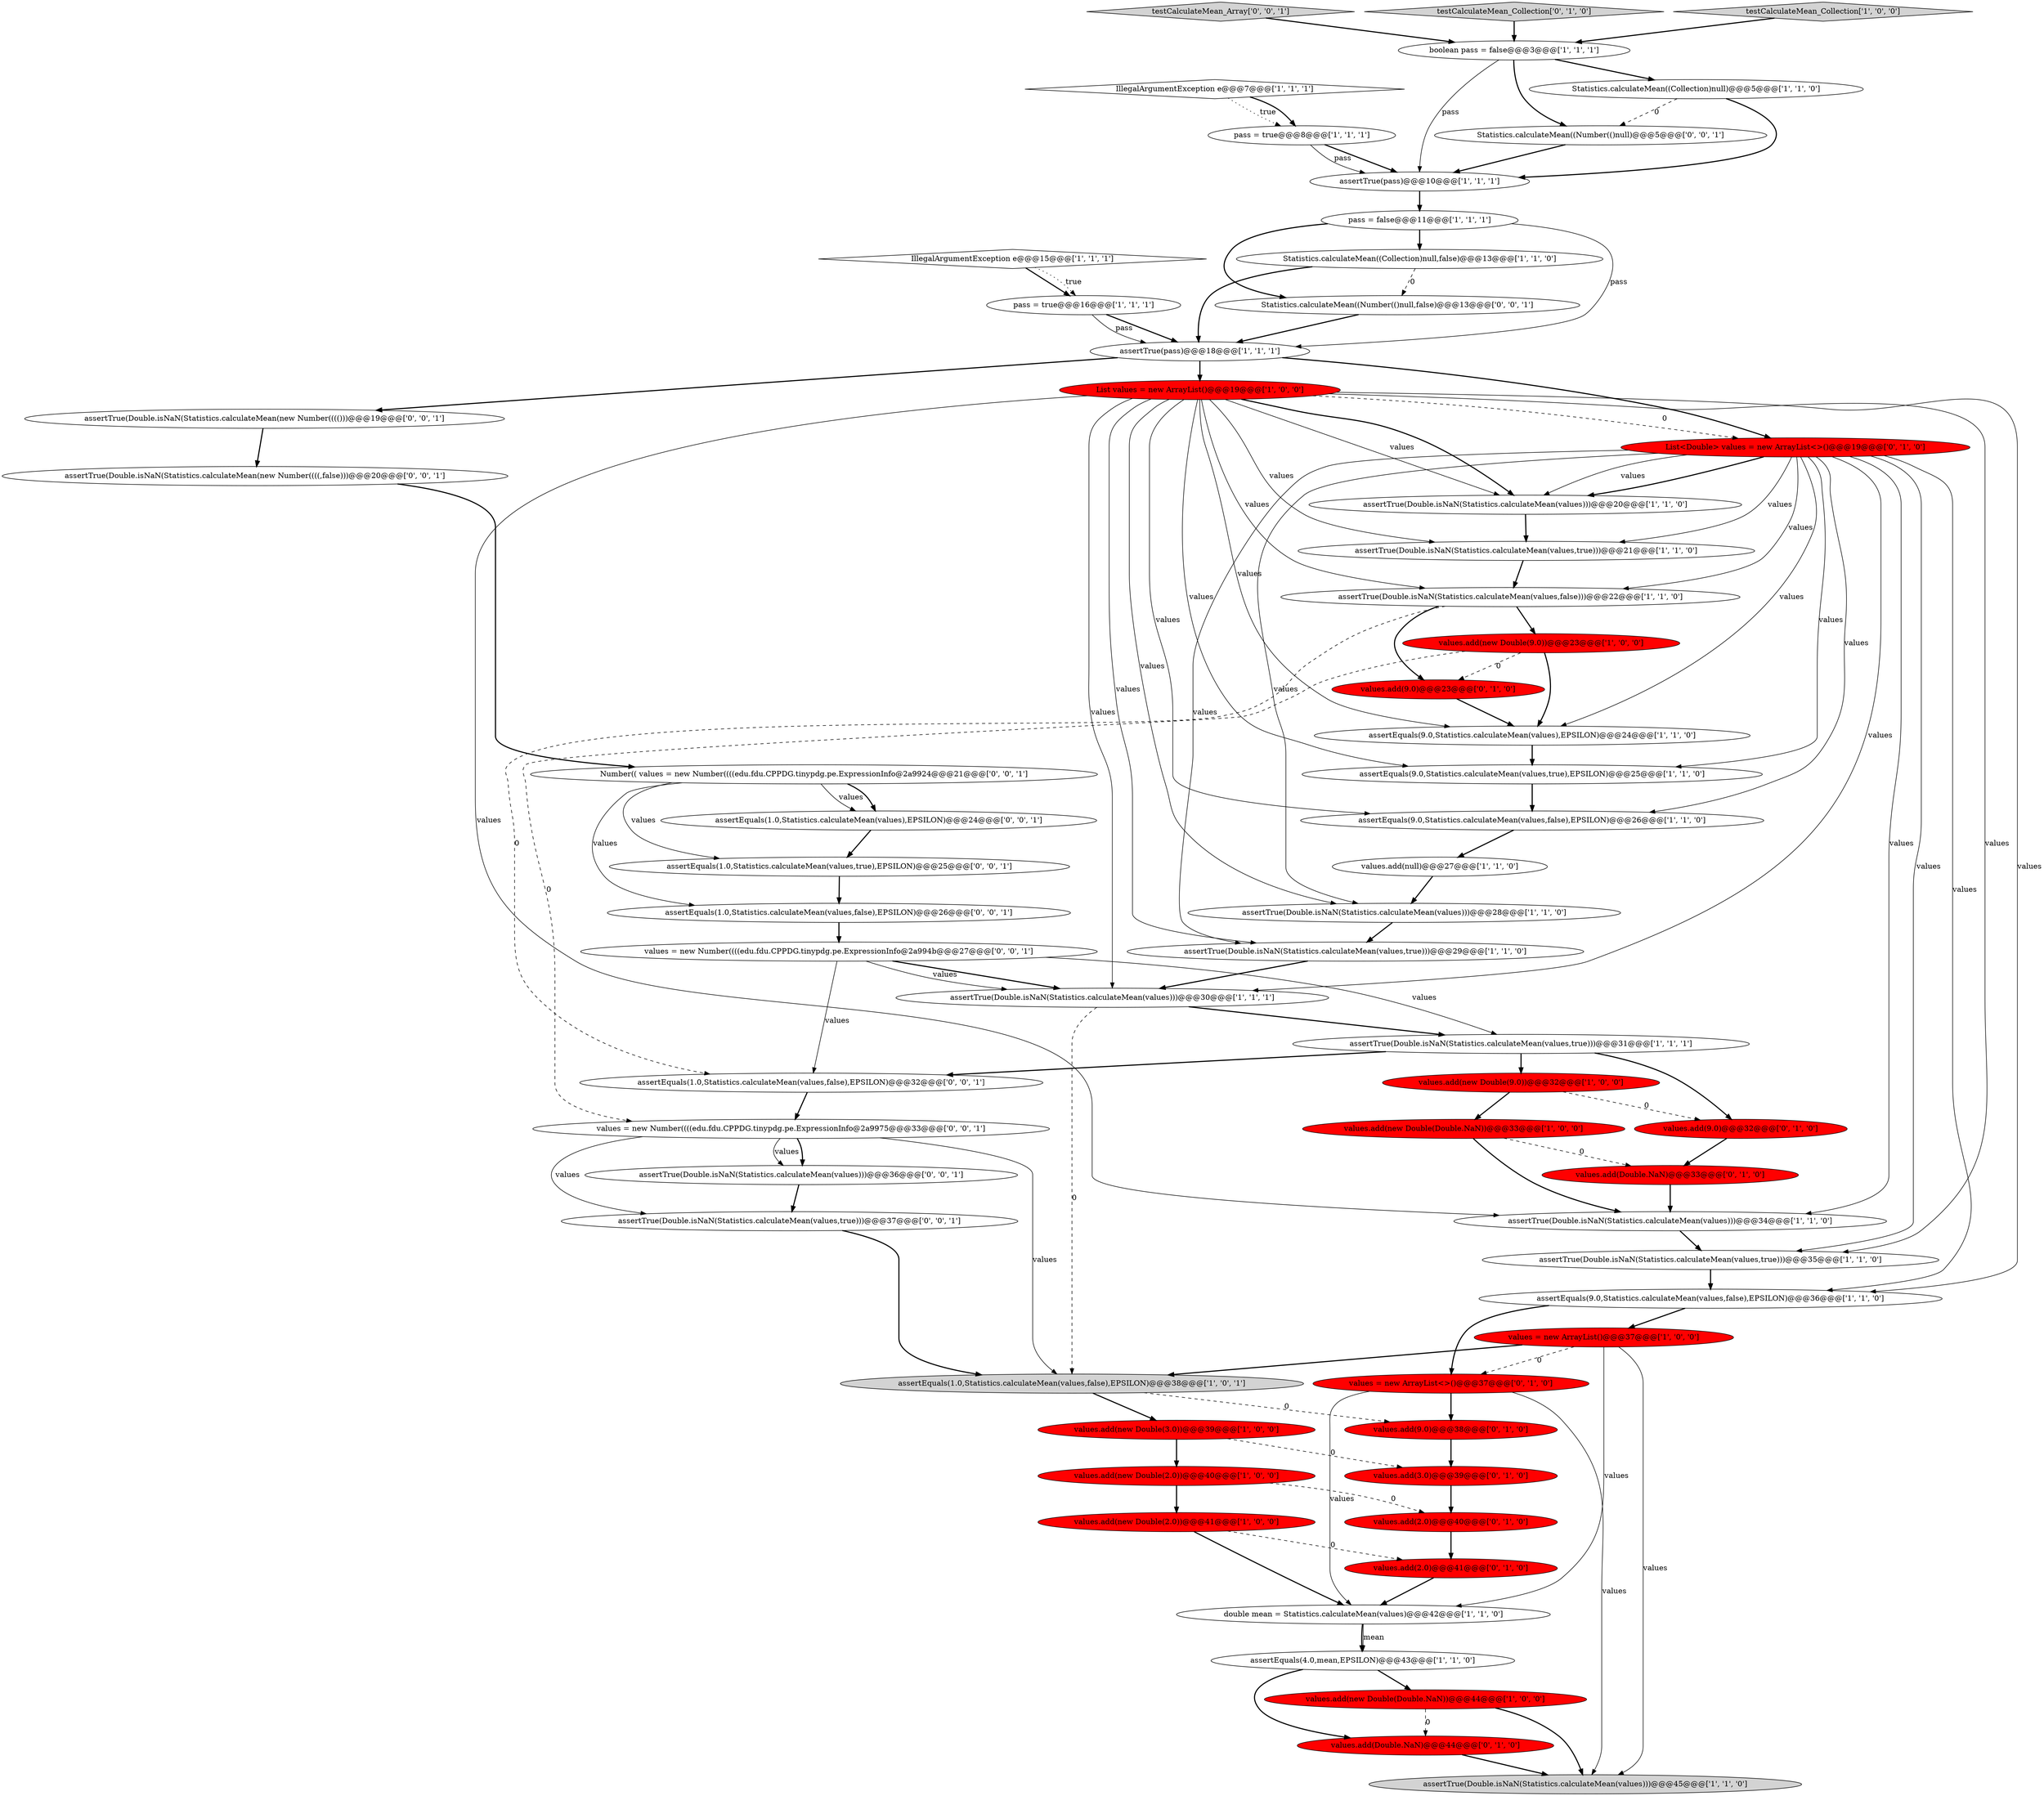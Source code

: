 digraph {
21 [style = filled, label = "pass = false@@@11@@@['1', '1', '1']", fillcolor = white, shape = ellipse image = "AAA0AAABBB1BBB"];
35 [style = filled, label = "values.add(new Double(9.0))@@@32@@@['1', '0', '0']", fillcolor = red, shape = ellipse image = "AAA1AAABBB1BBB"];
0 [style = filled, label = "assertTrue(Double.isNaN(Statistics.calculateMean(values,true)))@@@35@@@['1', '1', '0']", fillcolor = white, shape = ellipse image = "AAA0AAABBB1BBB"];
54 [style = filled, label = "values = new Number((((edu.fdu.CPPDG.tinypdg.pe.ExpressionInfo@2a994b@@@27@@@['0', '0', '1']", fillcolor = white, shape = ellipse image = "AAA0AAABBB3BBB"];
24 [style = filled, label = "values.add(new Double(3.0))@@@39@@@['1', '0', '0']", fillcolor = red, shape = ellipse image = "AAA1AAABBB1BBB"];
56 [style = filled, label = "assertTrue(Double.isNaN(Statistics.calculateMean(values,true)))@@@37@@@['0', '0', '1']", fillcolor = white, shape = ellipse image = "AAA0AAABBB3BBB"];
15 [style = filled, label = "values.add(new Double(2.0))@@@40@@@['1', '0', '0']", fillcolor = red, shape = ellipse image = "AAA1AAABBB1BBB"];
47 [style = filled, label = "values.add(9.0)@@@38@@@['0', '1', '0']", fillcolor = red, shape = ellipse image = "AAA1AAABBB2BBB"];
40 [style = filled, label = "List<Double> values = new ArrayList<>()@@@19@@@['0', '1', '0']", fillcolor = red, shape = ellipse image = "AAA1AAABBB2BBB"];
45 [style = filled, label = "values.add(3.0)@@@39@@@['0', '1', '0']", fillcolor = red, shape = ellipse image = "AAA1AAABBB2BBB"];
31 [style = filled, label = "pass = true@@@8@@@['1', '1', '1']", fillcolor = white, shape = ellipse image = "AAA0AAABBB1BBB"];
51 [style = filled, label = "testCalculateMean_Array['0', '0', '1']", fillcolor = lightgray, shape = diamond image = "AAA0AAABBB3BBB"];
43 [style = filled, label = "values.add(Double.NaN)@@@44@@@['0', '1', '0']", fillcolor = red, shape = ellipse image = "AAA1AAABBB2BBB"];
5 [style = filled, label = "IllegalArgumentException e@@@7@@@['1', '1', '1']", fillcolor = white, shape = diamond image = "AAA0AAABBB1BBB"];
22 [style = filled, label = "assertEquals(9.0,Statistics.calculateMean(values,false),EPSILON)@@@36@@@['1', '1', '0']", fillcolor = white, shape = ellipse image = "AAA0AAABBB1BBB"];
41 [style = filled, label = "values.add(2.0)@@@40@@@['0', '1', '0']", fillcolor = red, shape = ellipse image = "AAA1AAABBB2BBB"];
36 [style = filled, label = "assertEquals(9.0,Statistics.calculateMean(values,true),EPSILON)@@@25@@@['1', '1', '0']", fillcolor = white, shape = ellipse image = "AAA0AAABBB1BBB"];
33 [style = filled, label = "Statistics.calculateMean((Collection)null,false)@@@13@@@['1', '1', '0']", fillcolor = white, shape = ellipse image = "AAA0AAABBB1BBB"];
48 [style = filled, label = "values.add(Double.NaN)@@@33@@@['0', '1', '0']", fillcolor = red, shape = ellipse image = "AAA1AAABBB2BBB"];
42 [style = filled, label = "values.add(2.0)@@@41@@@['0', '1', '0']", fillcolor = red, shape = ellipse image = "AAA1AAABBB2BBB"];
34 [style = filled, label = "assertTrue(Double.isNaN(Statistics.calculateMean(values,true)))@@@29@@@['1', '1', '0']", fillcolor = white, shape = ellipse image = "AAA0AAABBB1BBB"];
18 [style = filled, label = "IllegalArgumentException e@@@15@@@['1', '1', '1']", fillcolor = white, shape = diamond image = "AAA0AAABBB1BBB"];
49 [style = filled, label = "assertEquals(1.0,Statistics.calculateMean(values),EPSILON)@@@24@@@['0', '0', '1']", fillcolor = white, shape = ellipse image = "AAA0AAABBB3BBB"];
29 [style = filled, label = "assertTrue(Double.isNaN(Statistics.calculateMean(values,true)))@@@21@@@['1', '1', '0']", fillcolor = white, shape = ellipse image = "AAA0AAABBB1BBB"];
2 [style = filled, label = "assertTrue(Double.isNaN(Statistics.calculateMean(values)))@@@30@@@['1', '1', '1']", fillcolor = white, shape = ellipse image = "AAA0AAABBB1BBB"];
10 [style = filled, label = "assertTrue(pass)@@@10@@@['1', '1', '1']", fillcolor = white, shape = ellipse image = "AAA0AAABBB1BBB"];
39 [style = filled, label = "values.add(9.0)@@@23@@@['0', '1', '0']", fillcolor = red, shape = ellipse image = "AAA1AAABBB2BBB"];
53 [style = filled, label = "assertTrue(Double.isNaN(Statistics.calculateMean(new Number((((,false)))@@@20@@@['0', '0', '1']", fillcolor = white, shape = ellipse image = "AAA0AAABBB3BBB"];
55 [style = filled, label = "assertEquals(1.0,Statistics.calculateMean(values,false),EPSILON)@@@26@@@['0', '0', '1']", fillcolor = white, shape = ellipse image = "AAA0AAABBB3BBB"];
9 [style = filled, label = "List values = new ArrayList()@@@19@@@['1', '0', '0']", fillcolor = red, shape = ellipse image = "AAA1AAABBB1BBB"];
62 [style = filled, label = "Statistics.calculateMean((Number(()null)@@@5@@@['0', '0', '1']", fillcolor = white, shape = ellipse image = "AAA0AAABBB3BBB"];
60 [style = filled, label = "assertTrue(Double.isNaN(Statistics.calculateMean(values)))@@@36@@@['0', '0', '1']", fillcolor = white, shape = ellipse image = "AAA0AAABBB3BBB"];
37 [style = filled, label = "values.add(new Double(Double.NaN))@@@44@@@['1', '0', '0']", fillcolor = red, shape = ellipse image = "AAA1AAABBB1BBB"];
17 [style = filled, label = "double mean = Statistics.calculateMean(values)@@@42@@@['1', '1', '0']", fillcolor = white, shape = ellipse image = "AAA0AAABBB1BBB"];
30 [style = filled, label = "assertTrue(Double.isNaN(Statistics.calculateMean(values)))@@@28@@@['1', '1', '0']", fillcolor = white, shape = ellipse image = "AAA0AAABBB1BBB"];
32 [style = filled, label = "values = new ArrayList()@@@37@@@['1', '0', '0']", fillcolor = red, shape = ellipse image = "AAA1AAABBB1BBB"];
38 [style = filled, label = "values = new ArrayList<>()@@@37@@@['0', '1', '0']", fillcolor = red, shape = ellipse image = "AAA1AAABBB2BBB"];
46 [style = filled, label = "testCalculateMean_Collection['0', '1', '0']", fillcolor = lightgray, shape = diamond image = "AAA0AAABBB2BBB"];
13 [style = filled, label = "boolean pass = false@@@3@@@['1', '1', '1']", fillcolor = white, shape = ellipse image = "AAA0AAABBB1BBB"];
7 [style = filled, label = "assertEquals(9.0,Statistics.calculateMean(values),EPSILON)@@@24@@@['1', '1', '0']", fillcolor = white, shape = ellipse image = "AAA0AAABBB1BBB"];
1 [style = filled, label = "assertTrue(pass)@@@18@@@['1', '1', '1']", fillcolor = white, shape = ellipse image = "AAA0AAABBB1BBB"];
57 [style = filled, label = "Number(( values = new Number((((edu.fdu.CPPDG.tinypdg.pe.ExpressionInfo@2a9924@@@21@@@['0', '0', '1']", fillcolor = white, shape = ellipse image = "AAA0AAABBB3BBB"];
14 [style = filled, label = "assertEquals(1.0,Statistics.calculateMean(values,false),EPSILON)@@@38@@@['1', '0', '1']", fillcolor = lightgray, shape = ellipse image = "AAA0AAABBB1BBB"];
12 [style = filled, label = "assertTrue(Double.isNaN(Statistics.calculateMean(values)))@@@45@@@['1', '1', '0']", fillcolor = lightgray, shape = ellipse image = "AAA0AAABBB1BBB"];
3 [style = filled, label = "testCalculateMean_Collection['1', '0', '0']", fillcolor = lightgray, shape = diamond image = "AAA0AAABBB1BBB"];
25 [style = filled, label = "values.add(new Double(2.0))@@@41@@@['1', '0', '0']", fillcolor = red, shape = ellipse image = "AAA1AAABBB1BBB"];
28 [style = filled, label = "assertTrue(Double.isNaN(Statistics.calculateMean(values,false)))@@@22@@@['1', '1', '0']", fillcolor = white, shape = ellipse image = "AAA0AAABBB1BBB"];
59 [style = filled, label = "assertEquals(1.0,Statistics.calculateMean(values,true),EPSILON)@@@25@@@['0', '0', '1']", fillcolor = white, shape = ellipse image = "AAA0AAABBB3BBB"];
52 [style = filled, label = "assertEquals(1.0,Statistics.calculateMean(values,false),EPSILON)@@@32@@@['0', '0', '1']", fillcolor = white, shape = ellipse image = "AAA0AAABBB3BBB"];
27 [style = filled, label = "assertTrue(Double.isNaN(Statistics.calculateMean(values)))@@@20@@@['1', '1', '0']", fillcolor = white, shape = ellipse image = "AAA0AAABBB1BBB"];
8 [style = filled, label = "assertTrue(Double.isNaN(Statistics.calculateMean(values,true)))@@@31@@@['1', '1', '1']", fillcolor = white, shape = ellipse image = "AAA0AAABBB1BBB"];
23 [style = filled, label = "values.add(new Double(Double.NaN))@@@33@@@['1', '0', '0']", fillcolor = red, shape = ellipse image = "AAA1AAABBB1BBB"];
20 [style = filled, label = "assertTrue(Double.isNaN(Statistics.calculateMean(values)))@@@34@@@['1', '1', '0']", fillcolor = white, shape = ellipse image = "AAA0AAABBB1BBB"];
11 [style = filled, label = "values.add(null)@@@27@@@['1', '1', '0']", fillcolor = white, shape = ellipse image = "AAA0AAABBB1BBB"];
44 [style = filled, label = "values.add(9.0)@@@32@@@['0', '1', '0']", fillcolor = red, shape = ellipse image = "AAA1AAABBB2BBB"];
58 [style = filled, label = "values = new Number((((edu.fdu.CPPDG.tinypdg.pe.ExpressionInfo@2a9975@@@33@@@['0', '0', '1']", fillcolor = white, shape = ellipse image = "AAA0AAABBB3BBB"];
16 [style = filled, label = "Statistics.calculateMean((Collection)null)@@@5@@@['1', '1', '0']", fillcolor = white, shape = ellipse image = "AAA0AAABBB1BBB"];
19 [style = filled, label = "assertEquals(9.0,Statistics.calculateMean(values,false),EPSILON)@@@26@@@['1', '1', '0']", fillcolor = white, shape = ellipse image = "AAA0AAABBB1BBB"];
4 [style = filled, label = "pass = true@@@16@@@['1', '1', '1']", fillcolor = white, shape = ellipse image = "AAA0AAABBB1BBB"];
26 [style = filled, label = "values.add(new Double(9.0))@@@23@@@['1', '0', '0']", fillcolor = red, shape = ellipse image = "AAA1AAABBB1BBB"];
50 [style = filled, label = "Statistics.calculateMean((Number(()null,false)@@@13@@@['0', '0', '1']", fillcolor = white, shape = ellipse image = "AAA0AAABBB3BBB"];
6 [style = filled, label = "assertEquals(4.0,mean,EPSILON)@@@43@@@['1', '1', '0']", fillcolor = white, shape = ellipse image = "AAA0AAABBB1BBB"];
61 [style = filled, label = "assertTrue(Double.isNaN(Statistics.calculateMean(new Number(((()))@@@19@@@['0', '0', '1']", fillcolor = white, shape = ellipse image = "AAA0AAABBB3BBB"];
14->24 [style = bold, label=""];
6->43 [style = bold, label=""];
49->59 [style = bold, label=""];
58->56 [style = solid, label="values"];
46->13 [style = bold, label=""];
15->25 [style = bold, label=""];
23->48 [style = dashed, label="0"];
20->0 [style = bold, label=""];
13->10 [style = solid, label="pass"];
32->12 [style = solid, label="values"];
33->50 [style = dashed, label="0"];
58->60 [style = bold, label=""];
19->11 [style = bold, label=""];
8->44 [style = bold, label=""];
9->27 [style = solid, label="values"];
54->8 [style = solid, label="values"];
38->17 [style = solid, label="values"];
40->19 [style = solid, label="values"];
35->23 [style = bold, label=""];
2->14 [style = dashed, label="0"];
34->2 [style = bold, label=""];
40->27 [style = solid, label="values"];
26->58 [style = dashed, label="0"];
9->22 [style = solid, label="values"];
21->50 [style = bold, label=""];
28->52 [style = dashed, label="0"];
9->34 [style = solid, label="values"];
45->41 [style = bold, label=""];
40->0 [style = solid, label="values"];
26->7 [style = bold, label=""];
32->38 [style = dashed, label="0"];
40->7 [style = solid, label="values"];
9->29 [style = solid, label="values"];
58->14 [style = solid, label="values"];
14->47 [style = dashed, label="0"];
21->1 [style = solid, label="pass"];
32->17 [style = solid, label="values"];
25->42 [style = dashed, label="0"];
22->32 [style = bold, label=""];
30->34 [style = bold, label=""];
10->21 [style = bold, label=""];
13->16 [style = bold, label=""];
58->60 [style = solid, label="values"];
9->28 [style = solid, label="values"];
9->0 [style = solid, label="values"];
52->58 [style = bold, label=""];
22->38 [style = bold, label=""];
24->45 [style = dashed, label="0"];
18->4 [style = bold, label=""];
39->7 [style = bold, label=""];
43->12 [style = bold, label=""];
54->2 [style = bold, label=""];
38->47 [style = bold, label=""];
59->55 [style = bold, label=""];
9->36 [style = solid, label="values"];
27->29 [style = bold, label=""];
56->14 [style = bold, label=""];
11->30 [style = bold, label=""];
57->59 [style = solid, label="values"];
60->56 [style = bold, label=""];
26->39 [style = dashed, label="0"];
40->2 [style = solid, label="values"];
38->12 [style = solid, label="values"];
23->20 [style = bold, label=""];
17->6 [style = bold, label=""];
13->62 [style = bold, label=""];
28->39 [style = bold, label=""];
5->31 [style = dotted, label="true"];
1->61 [style = bold, label=""];
40->28 [style = solid, label="values"];
32->14 [style = bold, label=""];
28->26 [style = bold, label=""];
25->17 [style = bold, label=""];
8->35 [style = bold, label=""];
8->52 [style = bold, label=""];
51->13 [style = bold, label=""];
15->41 [style = dashed, label="0"];
1->9 [style = bold, label=""];
37->12 [style = bold, label=""];
40->30 [style = solid, label="values"];
9->27 [style = bold, label=""];
6->37 [style = bold, label=""];
40->34 [style = solid, label="values"];
9->30 [style = solid, label="values"];
9->2 [style = solid, label="values"];
31->10 [style = bold, label=""];
40->27 [style = bold, label=""];
4->1 [style = bold, label=""];
47->45 [style = bold, label=""];
4->1 [style = solid, label="pass"];
57->49 [style = solid, label="values"];
9->20 [style = solid, label="values"];
7->36 [style = bold, label=""];
17->6 [style = solid, label="mean"];
36->19 [style = bold, label=""];
24->15 [style = bold, label=""];
40->22 [style = solid, label="values"];
9->19 [style = solid, label="values"];
16->10 [style = bold, label=""];
1->40 [style = bold, label=""];
40->20 [style = solid, label="values"];
53->57 [style = bold, label=""];
21->33 [style = bold, label=""];
42->17 [style = bold, label=""];
62->10 [style = bold, label=""];
33->1 [style = bold, label=""];
54->2 [style = solid, label="values"];
54->52 [style = solid, label="values"];
37->43 [style = dashed, label="0"];
40->36 [style = solid, label="values"];
40->29 [style = solid, label="values"];
35->44 [style = dashed, label="0"];
29->28 [style = bold, label=""];
16->62 [style = dashed, label="0"];
61->53 [style = bold, label=""];
9->40 [style = dashed, label="0"];
5->31 [style = bold, label=""];
31->10 [style = solid, label="pass"];
50->1 [style = bold, label=""];
44->48 [style = bold, label=""];
0->22 [style = bold, label=""];
48->20 [style = bold, label=""];
57->55 [style = solid, label="values"];
3->13 [style = bold, label=""];
9->7 [style = solid, label="values"];
57->49 [style = bold, label=""];
18->4 [style = dotted, label="true"];
55->54 [style = bold, label=""];
2->8 [style = bold, label=""];
41->42 [style = bold, label=""];
}
